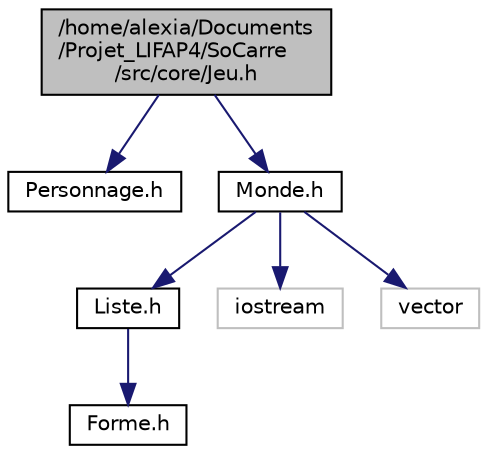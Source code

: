digraph "/home/alexia/Documents/Projet_LIFAP4/SoCarre/src/core/Jeu.h"
{
  edge [fontname="Helvetica",fontsize="10",labelfontname="Helvetica",labelfontsize="10"];
  node [fontname="Helvetica",fontsize="10",shape=record];
  Node0 [label="/home/alexia/Documents\l/Projet_LIFAP4/SoCarre\l/src/core/Jeu.h",height=0.2,width=0.4,color="black", fillcolor="grey75", style="filled", fontcolor="black"];
  Node0 -> Node1 [color="midnightblue",fontsize="10",style="solid",fontname="Helvetica"];
  Node1 [label="Personnage.h",height=0.2,width=0.4,color="black", fillcolor="white", style="filled",URL="$Personnage_8h.html"];
  Node0 -> Node2 [color="midnightblue",fontsize="10",style="solid",fontname="Helvetica"];
  Node2 [label="Monde.h",height=0.2,width=0.4,color="black", fillcolor="white", style="filled",URL="$Monde_8h.html"];
  Node2 -> Node3 [color="midnightblue",fontsize="10",style="solid",fontname="Helvetica"];
  Node3 [label="Liste.h",height=0.2,width=0.4,color="black", fillcolor="white", style="filled",URL="$Liste_8h.html"];
  Node3 -> Node4 [color="midnightblue",fontsize="10",style="solid",fontname="Helvetica"];
  Node4 [label="Forme.h",height=0.2,width=0.4,color="black", fillcolor="white", style="filled",URL="$Forme_8h.html"];
  Node2 -> Node5 [color="midnightblue",fontsize="10",style="solid",fontname="Helvetica"];
  Node5 [label="iostream",height=0.2,width=0.4,color="grey75", fillcolor="white", style="filled"];
  Node2 -> Node6 [color="midnightblue",fontsize="10",style="solid",fontname="Helvetica"];
  Node6 [label="vector",height=0.2,width=0.4,color="grey75", fillcolor="white", style="filled"];
}
